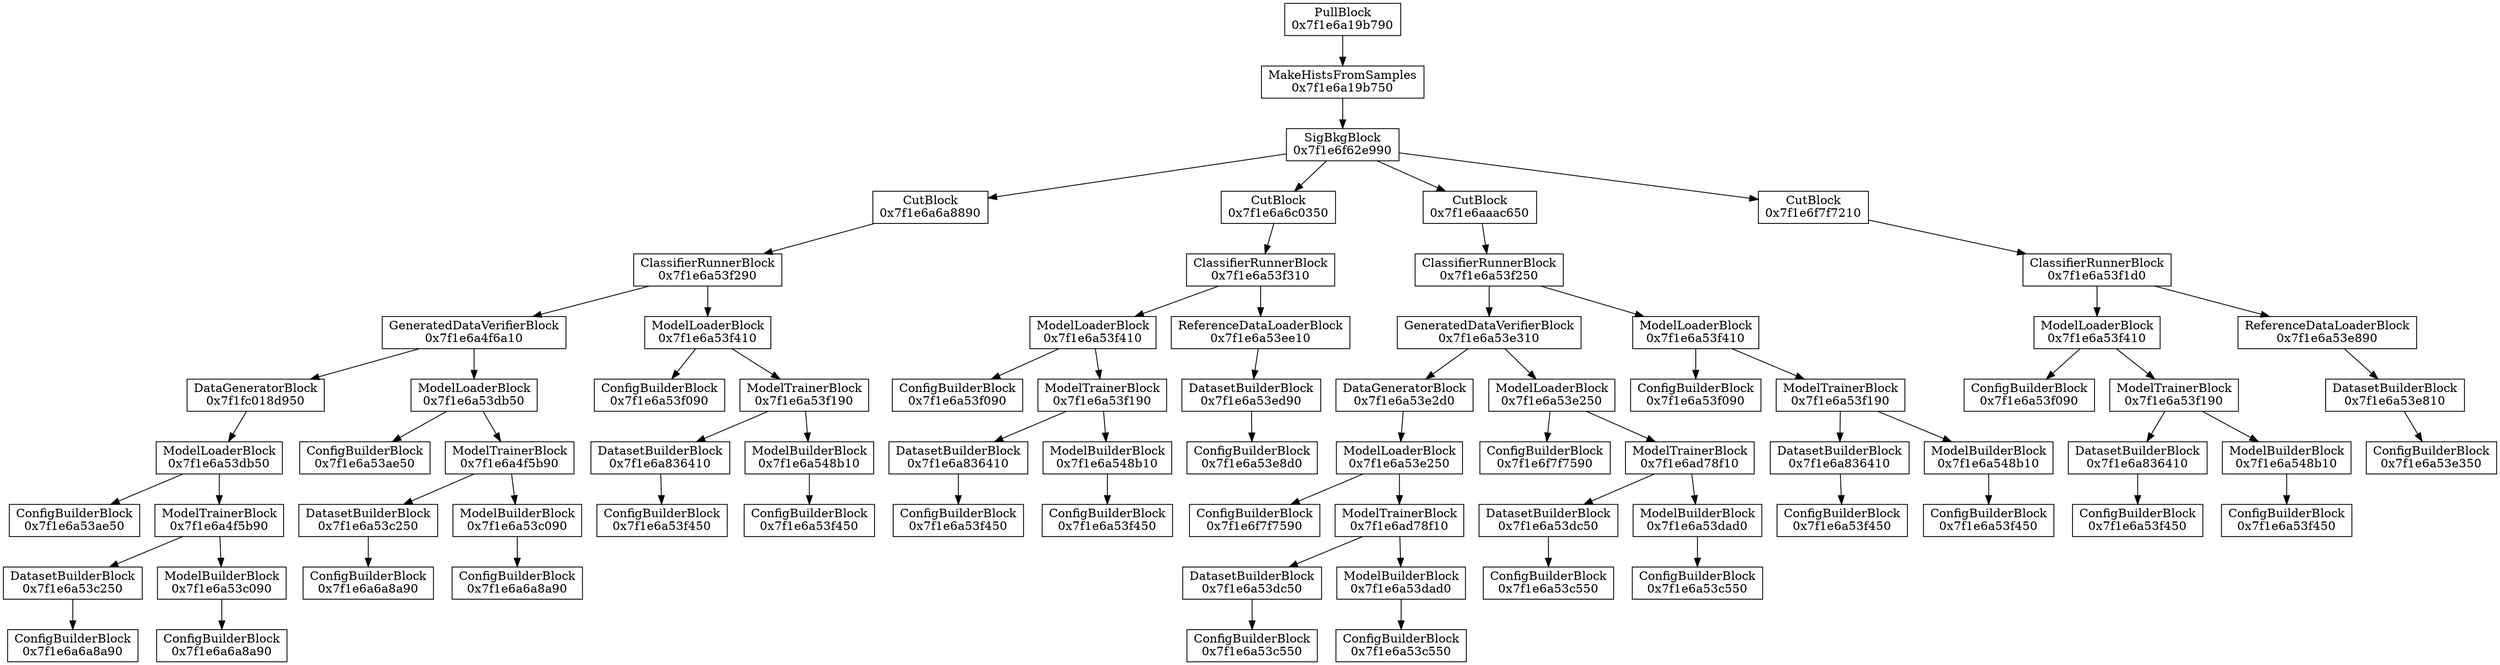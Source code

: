 digraph tree {
	"0ae7940e-1728-11ee-85bc-a8a159eb9cec" [label="PullBlock
0x7f1e6a19b790", shape=box]
	"0ae794e0-1728-11ee-85bc-a8a159eb9cec" [label="MakeHistsFromSamples
0x7f1e6a19b750", shape=box]
	"0ae7959e-1728-11ee-85bc-a8a159eb9cec" [label="SigBkgBlock
0x7f1e6f62e990", shape=box]
	"0ae7960c-1728-11ee-85bc-a8a159eb9cec" [label="CutBlock
0x7f1e6a6a8890", shape=box]
	"0ae79738-1728-11ee-85bc-a8a159eb9cec" [label="CutBlock
0x7f1e6a6c0350", shape=box]
	"0ae79670-1728-11ee-85bc-a8a159eb9cec" [label="CutBlock
0x7f1e6aaac650", shape=box]
	"0ae796d4-1728-11ee-85bc-a8a159eb9cec" [label="CutBlock
0x7f1e6f7f7210", shape=box]
	"0ae7a642-1728-11ee-85bc-a8a159eb9cec" [label="ClassifierRunnerBlock
0x7f1e6a53f290", shape=box]
	"0ae797a6-1728-11ee-85bc-a8a159eb9cec" [label="ClassifierRunnerBlock
0x7f1e6a53f310", shape=box]
	"0ae79f12-1728-11ee-85bc-a8a159eb9cec" [label="ClassifierRunnerBlock
0x7f1e6a53f250", shape=box]
	"0ae79ba2-1728-11ee-85bc-a8a159eb9cec" [label="ClassifierRunnerBlock
0x7f1e6a53f1d0", shape=box]
	"0ae7a69c-1728-11ee-85bc-a8a159eb9cec" [label="GeneratedDataVerifierBlock
0x7f1e6a4f6a10", shape=box]
	"0ae7a714-1728-11ee-85bc-a8a159eb9cec" [label="ModelLoaderBlock
0x7f1e6a53f410", shape=box]
	"0ae798aa-1728-11ee-85bc-a8a159eb9cec" [label="ModelLoaderBlock
0x7f1e6a53f410", shape=box]
	"0ae79832-1728-11ee-85bc-a8a159eb9cec" [label="ReferenceDataLoaderBlock
0x7f1e6a53ee10", shape=box]
	"0ae79f58-1728-11ee-85bc-a8a159eb9cec" [label="GeneratedDataVerifierBlock
0x7f1e6a53e310", shape=box]
	"0ae79fa8-1728-11ee-85bc-a8a159eb9cec" [label="ModelLoaderBlock
0x7f1e6a53f410", shape=box]
	"0ae79c4c-1728-11ee-85bc-a8a159eb9cec" [label="ModelLoaderBlock
0x7f1e6a53f410", shape=box]
	"0ae79bf2-1728-11ee-85bc-a8a159eb9cec" [label="ReferenceDataLoaderBlock
0x7f1e6a53e890", shape=box]
	"0ae7a98a-1728-11ee-85bc-a8a159eb9cec" [label="DataGeneratorBlock
0x7f1fc018d950", shape=box]
	"0ae7a93a-1728-11ee-85bc-a8a159eb9cec" [label="ModelLoaderBlock
0x7f1e6a53db50", shape=box]
	"0ae7a75a-1728-11ee-85bc-a8a159eb9cec" [label="ConfigBuilderBlock
0x7f1e6a53f090", shape=box]
	"0ae7a7aa-1728-11ee-85bc-a8a159eb9cec" [label="ModelTrainerBlock
0x7f1e6a53f190", shape=box]
	"0ae7990e-1728-11ee-85bc-a8a159eb9cec" [label="ConfigBuilderBlock
0x7f1e6a53f090", shape=box]
	"0ae7995e-1728-11ee-85bc-a8a159eb9cec" [label="ModelTrainerBlock
0x7f1e6a53f190", shape=box]
	"0ae79af8-1728-11ee-85bc-a8a159eb9cec" [label="DatasetBuilderBlock
0x7f1e6a53ed90", shape=box]
	"0ae7a200-1728-11ee-85bc-a8a159eb9cec" [label="DataGeneratorBlock
0x7f1e6a53e2d0", shape=box]
	"0ae7a1ba-1728-11ee-85bc-a8a159eb9cec" [label="ModelLoaderBlock
0x7f1e6a53e250", shape=box]
	"0ae79ff8-1728-11ee-85bc-a8a159eb9cec" [label="ConfigBuilderBlock
0x7f1e6a53f090", shape=box]
	"0ae7a03e-1728-11ee-85bc-a8a159eb9cec" [label="ModelTrainerBlock
0x7f1e6a53f190", shape=box]
	"0ae79c92-1728-11ee-85bc-a8a159eb9cec" [label="ConfigBuilderBlock
0x7f1e6a53f090", shape=box]
	"0ae79cec-1728-11ee-85bc-a8a159eb9cec" [label="ModelTrainerBlock
0x7f1e6a53f190", shape=box]
	"0ae79e72-1728-11ee-85bc-a8a159eb9cec" [label="DatasetBuilderBlock
0x7f1e6a53e810", shape=box]
	"0ae7a9da-1728-11ee-85bc-a8a159eb9cec" [label="ModelLoaderBlock
0x7f1e6a53db50", shape=box]
	"0ae7abf6-1728-11ee-85bc-a8a159eb9cec" [label="ConfigBuilderBlock
0x7f1e6a53ae50", shape=box]
	"0ae7ac46-1728-11ee-85bc-a8a159eb9cec" [label="ModelTrainerBlock
0x7f1e6a4f5b90", shape=box]
	"0ae7a84a-1728-11ee-85bc-a8a159eb9cec" [label="DatasetBuilderBlock
0x7f1e6a836410", shape=box]
	"0ae7a7fa-1728-11ee-85bc-a8a159eb9cec" [label="ModelBuilderBlock
0x7f1e6a548b10", shape=box]
	"0ae79a08-1728-11ee-85bc-a8a159eb9cec" [label="DatasetBuilderBlock
0x7f1e6a836410", shape=box]
	"0ae799b8-1728-11ee-85bc-a8a159eb9cec" [label="ModelBuilderBlock
0x7f1e6a548b10", shape=box]
	"0ae79b52-1728-11ee-85bc-a8a159eb9cec" [label="ConfigBuilderBlock
0x7f1e6a53e8d0", shape=box]
	"0ae7a250-1728-11ee-85bc-a8a159eb9cec" [label="ModelLoaderBlock
0x7f1e6a53e250", shape=box]
	"0ae7a480-1728-11ee-85bc-a8a159eb9cec" [label="ConfigBuilderBlock
0x7f1e6f7f7590", shape=box]
	"0ae7a4c6-1728-11ee-85bc-a8a159eb9cec" [label="ModelTrainerBlock
0x7f1e6ad78f10", shape=box]
	"0ae7a0d4-1728-11ee-85bc-a8a159eb9cec" [label="DatasetBuilderBlock
0x7f1e6a836410", shape=box]
	"0ae7a08e-1728-11ee-85bc-a8a159eb9cec" [label="ModelBuilderBlock
0x7f1e6a548b10", shape=box]
	"0ae79d82-1728-11ee-85bc-a8a159eb9cec" [label="DatasetBuilderBlock
0x7f1e6a836410", shape=box]
	"0ae79d3c-1728-11ee-85bc-a8a159eb9cec" [label="ModelBuilderBlock
0x7f1e6a548b10", shape=box]
	"0ae79ec2-1728-11ee-85bc-a8a159eb9cec" [label="ConfigBuilderBlock
0x7f1e6a53e350", shape=box]
	"0ae7aa2a-1728-11ee-85bc-a8a159eb9cec" [label="ConfigBuilderBlock
0x7f1e6a53ae50", shape=box]
	"0ae7aa7a-1728-11ee-85bc-a8a159eb9cec" [label="ModelTrainerBlock
0x7f1e6a4f5b90", shape=box]
	"0ae7acdc-1728-11ee-85bc-a8a159eb9cec" [label="DatasetBuilderBlock
0x7f1e6a53c250", shape=box]
	"0ae7ac8c-1728-11ee-85bc-a8a159eb9cec" [label="ModelBuilderBlock
0x7f1e6a53c090", shape=box]
	"0ae7a89a-1728-11ee-85bc-a8a159eb9cec" [label="ConfigBuilderBlock
0x7f1e6a53f450", shape=box]
	"0ae7a8e0-1728-11ee-85bc-a8a159eb9cec" [label="ConfigBuilderBlock
0x7f1e6a53f450", shape=box]
	"0ae79a58-1728-11ee-85bc-a8a159eb9cec" [label="ConfigBuilderBlock
0x7f1e6a53f450", shape=box]
	"0ae79aa8-1728-11ee-85bc-a8a159eb9cec" [label="ConfigBuilderBlock
0x7f1e6a53f450", shape=box]
	"0ae7a2a0-1728-11ee-85bc-a8a159eb9cec" [label="ConfigBuilderBlock
0x7f1e6f7f7590", shape=box]
	"0ae7a2f0-1728-11ee-85bc-a8a159eb9cec" [label="ModelTrainerBlock
0x7f1e6ad78f10", shape=box]
	"0ae7a552-1728-11ee-85bc-a8a159eb9cec" [label="DatasetBuilderBlock
0x7f1e6a53dc50", shape=box]
	"0ae7a50c-1728-11ee-85bc-a8a159eb9cec" [label="ModelBuilderBlock
0x7f1e6a53dad0", shape=box]
	"0ae7a11a-1728-11ee-85bc-a8a159eb9cec" [label="ConfigBuilderBlock
0x7f1e6a53f450", shape=box]
	"0ae7a16a-1728-11ee-85bc-a8a159eb9cec" [label="ConfigBuilderBlock
0x7f1e6a53f450", shape=box]
	"0ae79dc8-1728-11ee-85bc-a8a159eb9cec" [label="ConfigBuilderBlock
0x7f1e6a53f450", shape=box]
	"0ae79e18-1728-11ee-85bc-a8a159eb9cec" [label="ConfigBuilderBlock
0x7f1e6a53f450", shape=box]
	"0ae7ab10-1728-11ee-85bc-a8a159eb9cec" [label="DatasetBuilderBlock
0x7f1e6a53c250", shape=box]
	"0ae7aaca-1728-11ee-85bc-a8a159eb9cec" [label="ModelBuilderBlock
0x7f1e6a53c090", shape=box]
	"0ae7ad2c-1728-11ee-85bc-a8a159eb9cec" [label="ConfigBuilderBlock
0x7f1e6a6a8a90", shape=box]
	"0ae7ad72-1728-11ee-85bc-a8a159eb9cec" [label="ConfigBuilderBlock
0x7f1e6a6a8a90", shape=box]
	"0ae7a390-1728-11ee-85bc-a8a159eb9cec" [label="DatasetBuilderBlock
0x7f1e6a53dc50", shape=box]
	"0ae7a340-1728-11ee-85bc-a8a159eb9cec" [label="ModelBuilderBlock
0x7f1e6a53dad0", shape=box]
	"0ae7a5a2-1728-11ee-85bc-a8a159eb9cec" [label="ConfigBuilderBlock
0x7f1e6a53c550", shape=box]
	"0ae7a5f2-1728-11ee-85bc-a8a159eb9cec" [label="ConfigBuilderBlock
0x7f1e6a53c550", shape=box]
	"0ae7ab60-1728-11ee-85bc-a8a159eb9cec" [label="ConfigBuilderBlock
0x7f1e6a6a8a90", shape=box]
	"0ae7abb0-1728-11ee-85bc-a8a159eb9cec" [label="ConfigBuilderBlock
0x7f1e6a6a8a90", shape=box]
	"0ae7a3e0-1728-11ee-85bc-a8a159eb9cec" [label="ConfigBuilderBlock
0x7f1e6a53c550", shape=box]
	"0ae7a430-1728-11ee-85bc-a8a159eb9cec" [label="ConfigBuilderBlock
0x7f1e6a53c550", shape=box]

	"0ae7940e-1728-11ee-85bc-a8a159eb9cec" -> "0ae794e0-1728-11ee-85bc-a8a159eb9cec"
	"0ae794e0-1728-11ee-85bc-a8a159eb9cec" -> "0ae7959e-1728-11ee-85bc-a8a159eb9cec"
	"0ae7959e-1728-11ee-85bc-a8a159eb9cec" -> "0ae7960c-1728-11ee-85bc-a8a159eb9cec"
	"0ae7959e-1728-11ee-85bc-a8a159eb9cec" -> "0ae79670-1728-11ee-85bc-a8a159eb9cec"
	"0ae7959e-1728-11ee-85bc-a8a159eb9cec" -> "0ae796d4-1728-11ee-85bc-a8a159eb9cec"
	"0ae7959e-1728-11ee-85bc-a8a159eb9cec" -> "0ae79738-1728-11ee-85bc-a8a159eb9cec"
	"0ae7960c-1728-11ee-85bc-a8a159eb9cec" -> "0ae7a642-1728-11ee-85bc-a8a159eb9cec"
	"0ae79738-1728-11ee-85bc-a8a159eb9cec" -> "0ae797a6-1728-11ee-85bc-a8a159eb9cec"
	"0ae79670-1728-11ee-85bc-a8a159eb9cec" -> "0ae79f12-1728-11ee-85bc-a8a159eb9cec"
	"0ae796d4-1728-11ee-85bc-a8a159eb9cec" -> "0ae79ba2-1728-11ee-85bc-a8a159eb9cec"
	"0ae7a642-1728-11ee-85bc-a8a159eb9cec" -> "0ae7a69c-1728-11ee-85bc-a8a159eb9cec"
	"0ae7a642-1728-11ee-85bc-a8a159eb9cec" -> "0ae7a714-1728-11ee-85bc-a8a159eb9cec"
	"0ae797a6-1728-11ee-85bc-a8a159eb9cec" -> "0ae79832-1728-11ee-85bc-a8a159eb9cec"
	"0ae797a6-1728-11ee-85bc-a8a159eb9cec" -> "0ae798aa-1728-11ee-85bc-a8a159eb9cec"
	"0ae79f12-1728-11ee-85bc-a8a159eb9cec" -> "0ae79f58-1728-11ee-85bc-a8a159eb9cec"
	"0ae79f12-1728-11ee-85bc-a8a159eb9cec" -> "0ae79fa8-1728-11ee-85bc-a8a159eb9cec"
	"0ae79ba2-1728-11ee-85bc-a8a159eb9cec" -> "0ae79bf2-1728-11ee-85bc-a8a159eb9cec"
	"0ae79ba2-1728-11ee-85bc-a8a159eb9cec" -> "0ae79c4c-1728-11ee-85bc-a8a159eb9cec"
	"0ae7a69c-1728-11ee-85bc-a8a159eb9cec" -> "0ae7a93a-1728-11ee-85bc-a8a159eb9cec"
	"0ae7a69c-1728-11ee-85bc-a8a159eb9cec" -> "0ae7a98a-1728-11ee-85bc-a8a159eb9cec"
	"0ae7a714-1728-11ee-85bc-a8a159eb9cec" -> "0ae7a75a-1728-11ee-85bc-a8a159eb9cec"
	"0ae7a714-1728-11ee-85bc-a8a159eb9cec" -> "0ae7a7aa-1728-11ee-85bc-a8a159eb9cec"
	"0ae798aa-1728-11ee-85bc-a8a159eb9cec" -> "0ae7990e-1728-11ee-85bc-a8a159eb9cec"
	"0ae798aa-1728-11ee-85bc-a8a159eb9cec" -> "0ae7995e-1728-11ee-85bc-a8a159eb9cec"
	"0ae79832-1728-11ee-85bc-a8a159eb9cec" -> "0ae79af8-1728-11ee-85bc-a8a159eb9cec"
	"0ae79f58-1728-11ee-85bc-a8a159eb9cec" -> "0ae7a1ba-1728-11ee-85bc-a8a159eb9cec"
	"0ae79f58-1728-11ee-85bc-a8a159eb9cec" -> "0ae7a200-1728-11ee-85bc-a8a159eb9cec"
	"0ae79fa8-1728-11ee-85bc-a8a159eb9cec" -> "0ae79ff8-1728-11ee-85bc-a8a159eb9cec"
	"0ae79fa8-1728-11ee-85bc-a8a159eb9cec" -> "0ae7a03e-1728-11ee-85bc-a8a159eb9cec"
	"0ae79c4c-1728-11ee-85bc-a8a159eb9cec" -> "0ae79c92-1728-11ee-85bc-a8a159eb9cec"
	"0ae79c4c-1728-11ee-85bc-a8a159eb9cec" -> "0ae79cec-1728-11ee-85bc-a8a159eb9cec"
	"0ae79bf2-1728-11ee-85bc-a8a159eb9cec" -> "0ae79e72-1728-11ee-85bc-a8a159eb9cec"
	"0ae7a98a-1728-11ee-85bc-a8a159eb9cec" -> "0ae7a9da-1728-11ee-85bc-a8a159eb9cec"
	"0ae7a93a-1728-11ee-85bc-a8a159eb9cec" -> "0ae7abf6-1728-11ee-85bc-a8a159eb9cec"
	"0ae7a93a-1728-11ee-85bc-a8a159eb9cec" -> "0ae7ac46-1728-11ee-85bc-a8a159eb9cec"
	"0ae7a7aa-1728-11ee-85bc-a8a159eb9cec" -> "0ae7a7fa-1728-11ee-85bc-a8a159eb9cec"
	"0ae7a7aa-1728-11ee-85bc-a8a159eb9cec" -> "0ae7a84a-1728-11ee-85bc-a8a159eb9cec"
	"0ae7995e-1728-11ee-85bc-a8a159eb9cec" -> "0ae799b8-1728-11ee-85bc-a8a159eb9cec"
	"0ae7995e-1728-11ee-85bc-a8a159eb9cec" -> "0ae79a08-1728-11ee-85bc-a8a159eb9cec"
	"0ae79af8-1728-11ee-85bc-a8a159eb9cec" -> "0ae79b52-1728-11ee-85bc-a8a159eb9cec"
	"0ae7a200-1728-11ee-85bc-a8a159eb9cec" -> "0ae7a250-1728-11ee-85bc-a8a159eb9cec"
	"0ae7a1ba-1728-11ee-85bc-a8a159eb9cec" -> "0ae7a480-1728-11ee-85bc-a8a159eb9cec"
	"0ae7a1ba-1728-11ee-85bc-a8a159eb9cec" -> "0ae7a4c6-1728-11ee-85bc-a8a159eb9cec"
	"0ae7a03e-1728-11ee-85bc-a8a159eb9cec" -> "0ae7a08e-1728-11ee-85bc-a8a159eb9cec"
	"0ae7a03e-1728-11ee-85bc-a8a159eb9cec" -> "0ae7a0d4-1728-11ee-85bc-a8a159eb9cec"
	"0ae79cec-1728-11ee-85bc-a8a159eb9cec" -> "0ae79d3c-1728-11ee-85bc-a8a159eb9cec"
	"0ae79cec-1728-11ee-85bc-a8a159eb9cec" -> "0ae79d82-1728-11ee-85bc-a8a159eb9cec"
	"0ae79e72-1728-11ee-85bc-a8a159eb9cec" -> "0ae79ec2-1728-11ee-85bc-a8a159eb9cec"
	"0ae7a9da-1728-11ee-85bc-a8a159eb9cec" -> "0ae7aa2a-1728-11ee-85bc-a8a159eb9cec"
	"0ae7a9da-1728-11ee-85bc-a8a159eb9cec" -> "0ae7aa7a-1728-11ee-85bc-a8a159eb9cec"
	"0ae7ac46-1728-11ee-85bc-a8a159eb9cec" -> "0ae7ac8c-1728-11ee-85bc-a8a159eb9cec"
	"0ae7ac46-1728-11ee-85bc-a8a159eb9cec" -> "0ae7acdc-1728-11ee-85bc-a8a159eb9cec"
	"0ae7a84a-1728-11ee-85bc-a8a159eb9cec" -> "0ae7a89a-1728-11ee-85bc-a8a159eb9cec"
	"0ae7a7fa-1728-11ee-85bc-a8a159eb9cec" -> "0ae7a8e0-1728-11ee-85bc-a8a159eb9cec"
	"0ae79a08-1728-11ee-85bc-a8a159eb9cec" -> "0ae79a58-1728-11ee-85bc-a8a159eb9cec"
	"0ae799b8-1728-11ee-85bc-a8a159eb9cec" -> "0ae79aa8-1728-11ee-85bc-a8a159eb9cec"
	"0ae7a250-1728-11ee-85bc-a8a159eb9cec" -> "0ae7a2a0-1728-11ee-85bc-a8a159eb9cec"
	"0ae7a250-1728-11ee-85bc-a8a159eb9cec" -> "0ae7a2f0-1728-11ee-85bc-a8a159eb9cec"
	"0ae7a4c6-1728-11ee-85bc-a8a159eb9cec" -> "0ae7a50c-1728-11ee-85bc-a8a159eb9cec"
	"0ae7a4c6-1728-11ee-85bc-a8a159eb9cec" -> "0ae7a552-1728-11ee-85bc-a8a159eb9cec"
	"0ae7a0d4-1728-11ee-85bc-a8a159eb9cec" -> "0ae7a11a-1728-11ee-85bc-a8a159eb9cec"
	"0ae7a08e-1728-11ee-85bc-a8a159eb9cec" -> "0ae7a16a-1728-11ee-85bc-a8a159eb9cec"
	"0ae79d82-1728-11ee-85bc-a8a159eb9cec" -> "0ae79dc8-1728-11ee-85bc-a8a159eb9cec"
	"0ae79d3c-1728-11ee-85bc-a8a159eb9cec" -> "0ae79e18-1728-11ee-85bc-a8a159eb9cec"
	"0ae7aa7a-1728-11ee-85bc-a8a159eb9cec" -> "0ae7aaca-1728-11ee-85bc-a8a159eb9cec"
	"0ae7aa7a-1728-11ee-85bc-a8a159eb9cec" -> "0ae7ab10-1728-11ee-85bc-a8a159eb9cec"
	"0ae7acdc-1728-11ee-85bc-a8a159eb9cec" -> "0ae7ad2c-1728-11ee-85bc-a8a159eb9cec"
	"0ae7ac8c-1728-11ee-85bc-a8a159eb9cec" -> "0ae7ad72-1728-11ee-85bc-a8a159eb9cec"
	"0ae7a2f0-1728-11ee-85bc-a8a159eb9cec" -> "0ae7a340-1728-11ee-85bc-a8a159eb9cec"
	"0ae7a2f0-1728-11ee-85bc-a8a159eb9cec" -> "0ae7a390-1728-11ee-85bc-a8a159eb9cec"
	"0ae7a552-1728-11ee-85bc-a8a159eb9cec" -> "0ae7a5a2-1728-11ee-85bc-a8a159eb9cec"
	"0ae7a50c-1728-11ee-85bc-a8a159eb9cec" -> "0ae7a5f2-1728-11ee-85bc-a8a159eb9cec"
	"0ae7ab10-1728-11ee-85bc-a8a159eb9cec" -> "0ae7ab60-1728-11ee-85bc-a8a159eb9cec"
	"0ae7aaca-1728-11ee-85bc-a8a159eb9cec" -> "0ae7abb0-1728-11ee-85bc-a8a159eb9cec"
	"0ae7a390-1728-11ee-85bc-a8a159eb9cec" -> "0ae7a3e0-1728-11ee-85bc-a8a159eb9cec"
	"0ae7a340-1728-11ee-85bc-a8a159eb9cec" -> "0ae7a430-1728-11ee-85bc-a8a159eb9cec"
}